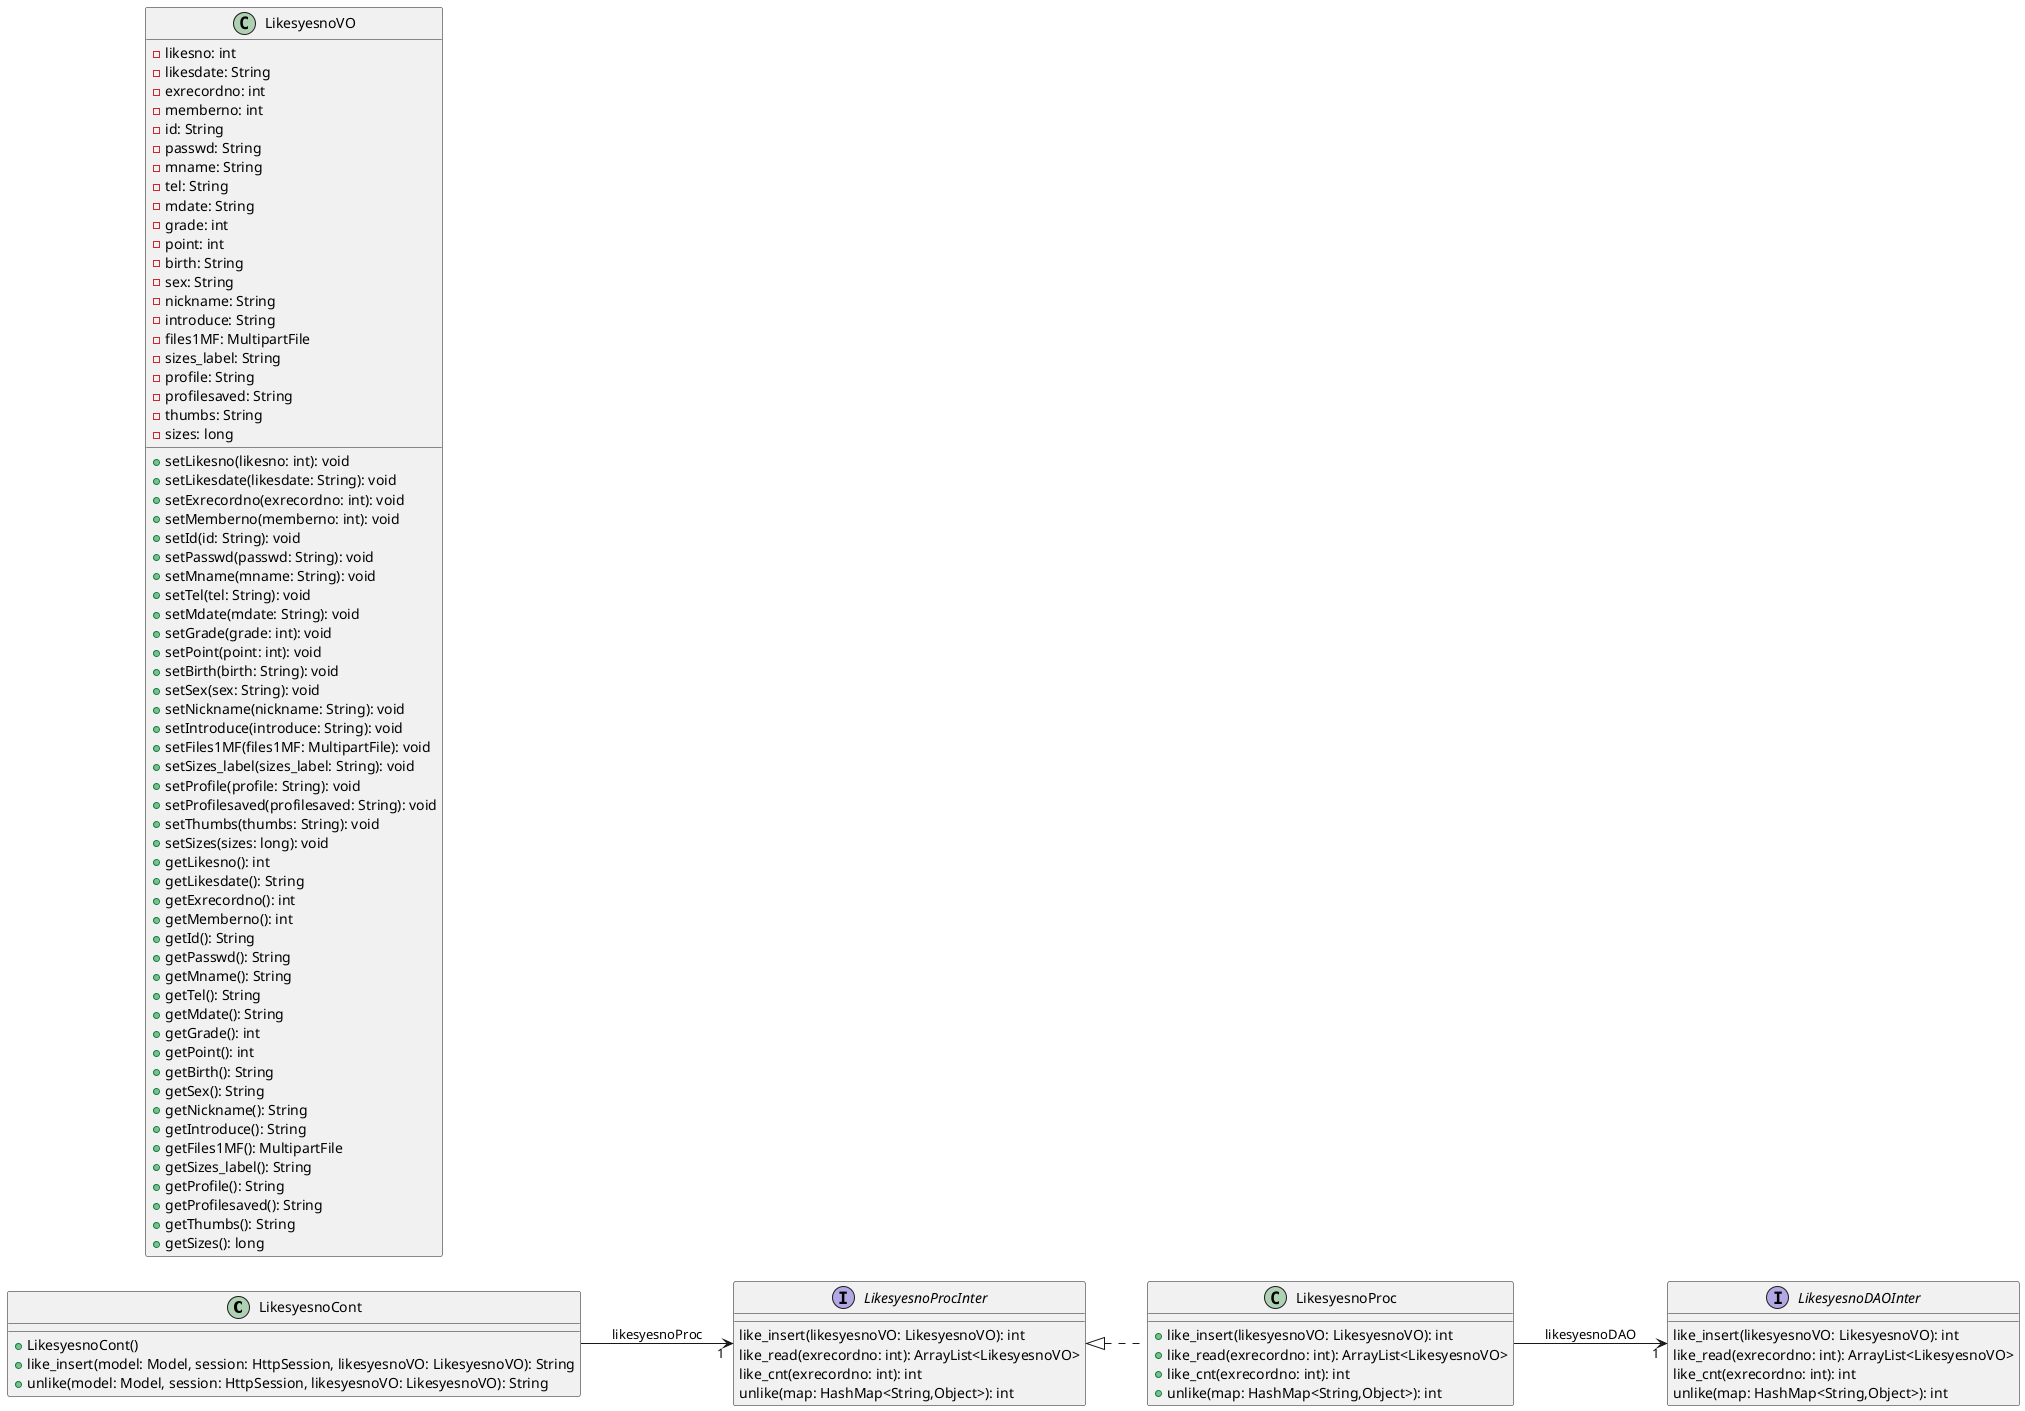 @startuml
left to right direction
class LikesyesnoCont [[java:dev.mvc.likesyesno.LikesyesnoCont]] {
  +LikesyesnoCont()
  +like_insert(model: Model, session: HttpSession, likesyesnoVO: LikesyesnoVO): String
  +unlike(model: Model, session: HttpSession, likesyesnoVO: LikesyesnoVO): String
}
class LikesyesnoProcInter {
}
LikesyesnoCont --> "1" LikesyesnoProcInter : likesyesnoProc
class LikesyesnoProc [[java:dev.mvc.likesyesno.LikesyesnoProc]] {
  +like_insert(likesyesnoVO: LikesyesnoVO): int
  +like_read(exrecordno: int): ArrayList<LikesyesnoVO>
  +like_cnt(exrecordno: int): int
  +unlike(map: HashMap<String,Object>): int
}
class LikesyesnoDAOInter {
}
LikesyesnoProc --> "1" LikesyesnoDAOInter : likesyesnoDAO
interface LikesyesnoProcInter {
}
LikesyesnoProcInter <|.. LikesyesnoProc
class LikesyesnoVO [[java:dev.mvc.likesyesno.LikesyesnoVO]] {
  -likesno: int
  -likesdate: String
  -exrecordno: int
  -memberno: int
  -id: String
  -passwd: String
  -mname: String
  -tel: String
  -mdate: String
  -grade: int
  -point: int
  -birth: String
  -sex: String
  -nickname: String
  -introduce: String
  -files1MF: MultipartFile
  -sizes_label: String
  -profile: String
  -profilesaved: String
  -thumbs: String
  -sizes: long
  +setLikesno(likesno: int): void
  +setLikesdate(likesdate: String): void
  +setExrecordno(exrecordno: int): void
  +setMemberno(memberno: int): void
  +setId(id: String): void
  +setPasswd(passwd: String): void
  +setMname(mname: String): void
  +setTel(tel: String): void
  +setMdate(mdate: String): void
  +setGrade(grade: int): void
  +setPoint(point: int): void
  +setBirth(birth: String): void
  +setSex(sex: String): void
  +setNickname(nickname: String): void
  +setIntroduce(introduce: String): void
  +setFiles1MF(files1MF: MultipartFile): void
  +setSizes_label(sizes_label: String): void
  +setProfile(profile: String): void
  +setProfilesaved(profilesaved: String): void
  +setThumbs(thumbs: String): void
  +setSizes(sizes: long): void
  +getLikesno(): int
  +getLikesdate(): String
  +getExrecordno(): int
  +getMemberno(): int
  +getId(): String
  +getPasswd(): String
  +getMname(): String
  +getTel(): String
  +getMdate(): String
  +getGrade(): int
  +getPoint(): int
  +getBirth(): String
  +getSex(): String
  +getNickname(): String
  +getIntroduce(): String
  +getFiles1MF(): MultipartFile
  +getSizes_label(): String
  +getProfile(): String
  +getProfilesaved(): String
  +getThumbs(): String
  +getSizes(): long
}
interface LikesyesnoDAOInter [[java:dev.mvc.likesyesno.LikesyesnoDAOInter]] {
  like_insert(likesyesnoVO: LikesyesnoVO): int
  like_read(exrecordno: int): ArrayList<LikesyesnoVO>
  like_cnt(exrecordno: int): int
  unlike(map: HashMap<String,Object>): int
}
interface LikesyesnoProcInter [[java:dev.mvc.likesyesno.LikesyesnoProcInter]] {
  like_insert(likesyesnoVO: LikesyesnoVO): int
  like_read(exrecordno: int): ArrayList<LikesyesnoVO>
  like_cnt(exrecordno: int): int
  unlike(map: HashMap<String,Object>): int
}
@enduml